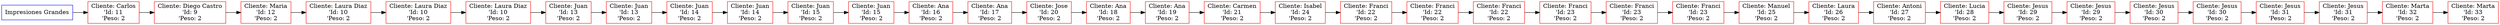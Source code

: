  digraph G {
 rankdir=LR;
 inicio [label="Impresiones Grandes", color="blue", shape="rectangle"];
 node1 [label="Cliente: Carlos\n'Id: 11\n'Peso: 2", color="red", shape="rectangle"];
 inicio -> node1 [dir="forward"];
 node2 [label="Cliente: Diego Castro\n'Id: 9\n'Peso: 2", color="red", shape="rectangle"];
 node1 -> node2 [dir="forward"];
 node3 [label="Cliente: Maria\n'Id: 12\n'Peso: 2", color="red", shape="rectangle"];
 node2 -> node3 [dir="forward"];
 node4 [label="Cliente: Laura Diaz\n'Id: 10\n'Peso: 2", color="red", shape="rectangle"];
 node3 -> node4 [dir="forward"];
 node5 [label="Cliente: Laura Diaz\n'Id: 10\n'Peso: 2", color="red", shape="rectangle"];
 node4 -> node5 [dir="forward"];
 node6 [label="Cliente: Laura Diaz\n'Id: 10\n'Peso: 2", color="red", shape="rectangle"];
 node5 -> node6 [dir="forward"];
 node7 [label="Cliente: Juan\n'Id: 13\n'Peso: 2", color="red", shape="rectangle"];
 node6 -> node7 [dir="forward"];
 node8 [label="Cliente: Juan\n'Id: 13\n'Peso: 2", color="red", shape="rectangle"];
 node7 -> node8 [dir="forward"];
 node9 [label="Cliente: Juan\n'Id: 14\n'Peso: 2", color="red", shape="rectangle"];
 node8 -> node9 [dir="forward"];
 node10 [label="Cliente: Juan\n'Id: 14\n'Peso: 2", color="red", shape="rectangle"];
 node9 -> node10 [dir="forward"];
 node11 [label="Cliente: Juan\n'Id: 15\n'Peso: 2", color="red", shape="rectangle"];
 node10 -> node11 [dir="forward"];
 node12 [label="Cliente: Juan\n'Id: 15\n'Peso: 2", color="red", shape="rectangle"];
 node11 -> node12 [dir="forward"];
 node13 [label="Cliente: Ana\n'Id: 16\n'Peso: 2", color="red", shape="rectangle"];
 node12 -> node13 [dir="forward"];
 node14 [label="Cliente: Ana\n'Id: 17\n'Peso: 2", color="red", shape="rectangle"];
 node13 -> node14 [dir="forward"];
 node15 [label="Cliente: Jose\n'Id: 20\n'Peso: 2", color="red", shape="rectangle"];
 node14 -> node15 [dir="forward"];
 node16 [label="Cliente: Ana\n'Id: 18\n'Peso: 2", color="red", shape="rectangle"];
 node15 -> node16 [dir="forward"];
 node17 [label="Cliente: Ana\n'Id: 19\n'Peso: 2", color="red", shape="rectangle"];
 node16 -> node17 [dir="forward"];
 node18 [label="Cliente: Carmen\n'Id: 21\n'Peso: 2", color="red", shape="rectangle"];
 node17 -> node18 [dir="forward"];
 node19 [label="Cliente: Isabel\n'Id: 24\n'Peso: 2", color="red", shape="rectangle"];
 node18 -> node19 [dir="forward"];
 node20 [label="Cliente: Franci\n'Id: 22\n'Peso: 2", color="red", shape="rectangle"];
 node19 -> node20 [dir="forward"];
 node21 [label="Cliente: Franci\n'Id: 22\n'Peso: 2", color="red", shape="rectangle"];
 node20 -> node21 [dir="forward"];
 node22 [label="Cliente: Franci\n'Id: 22\n'Peso: 2", color="red", shape="rectangle"];
 node21 -> node22 [dir="forward"];
 node23 [label="Cliente: Franci\n'Id: 23\n'Peso: 2", color="red", shape="rectangle"];
 node22 -> node23 [dir="forward"];
 node24 [label="Cliente: Franci\n'Id: 23\n'Peso: 2", color="red", shape="rectangle"];
 node23 -> node24 [dir="forward"];
 node25 [label="Cliente: Franci\n'Id: 23\n'Peso: 2", color="red", shape="rectangle"];
 node24 -> node25 [dir="forward"];
 node26 [label="Cliente: Manuel\n'Id: 25\n'Peso: 2", color="red", shape="rectangle"];
 node25 -> node26 [dir="forward"];
 node27 [label="Cliente: Laura\n'Id: 26\n'Peso: 2", color="red", shape="rectangle"];
 node26 -> node27 [dir="forward"];
 node28 [label="Cliente: Antoni\n'Id: 27\n'Peso: 2", color="red", shape="rectangle"];
 node27 -> node28 [dir="forward"];
 node29 [label="Cliente: Lucia\n'Id: 28\n'Peso: 2", color="red", shape="rectangle"];
 node28 -> node29 [dir="forward"];
 node30 [label="Cliente: Jesus\n'Id: 29\n'Peso: 2", color="red", shape="rectangle"];
 node29 -> node30 [dir="forward"];
 node31 [label="Cliente: Jesus\n'Id: 29\n'Peso: 2", color="red", shape="rectangle"];
 node30 -> node31 [dir="forward"];
 node32 [label="Cliente: Jesus\n'Id: 30\n'Peso: 2", color="red", shape="rectangle"];
 node31 -> node32 [dir="forward"];
 node33 [label="Cliente: Jesus\n'Id: 30\n'Peso: 2", color="red", shape="rectangle"];
 node32 -> node33 [dir="forward"];
 node34 [label="Cliente: Jesus\n'Id: 31\n'Peso: 2", color="red", shape="rectangle"];
 node33 -> node34 [dir="forward"];
 node35 [label="Cliente: Jesus\n'Id: 31\n'Peso: 2", color="red", shape="rectangle"];
 node34 -> node35 [dir="forward"];
 node36 [label="Cliente: Marta\n'Id: 32\n'Peso: 2", color="red", shape="rectangle"];
 node35 -> node36 [dir="forward"];
 node37 [label="Cliente: Marta\n'Id: 33\n'Peso: 2", color="red", shape="rectangle"];
 node36 -> node37 [dir="forward"];
 }
